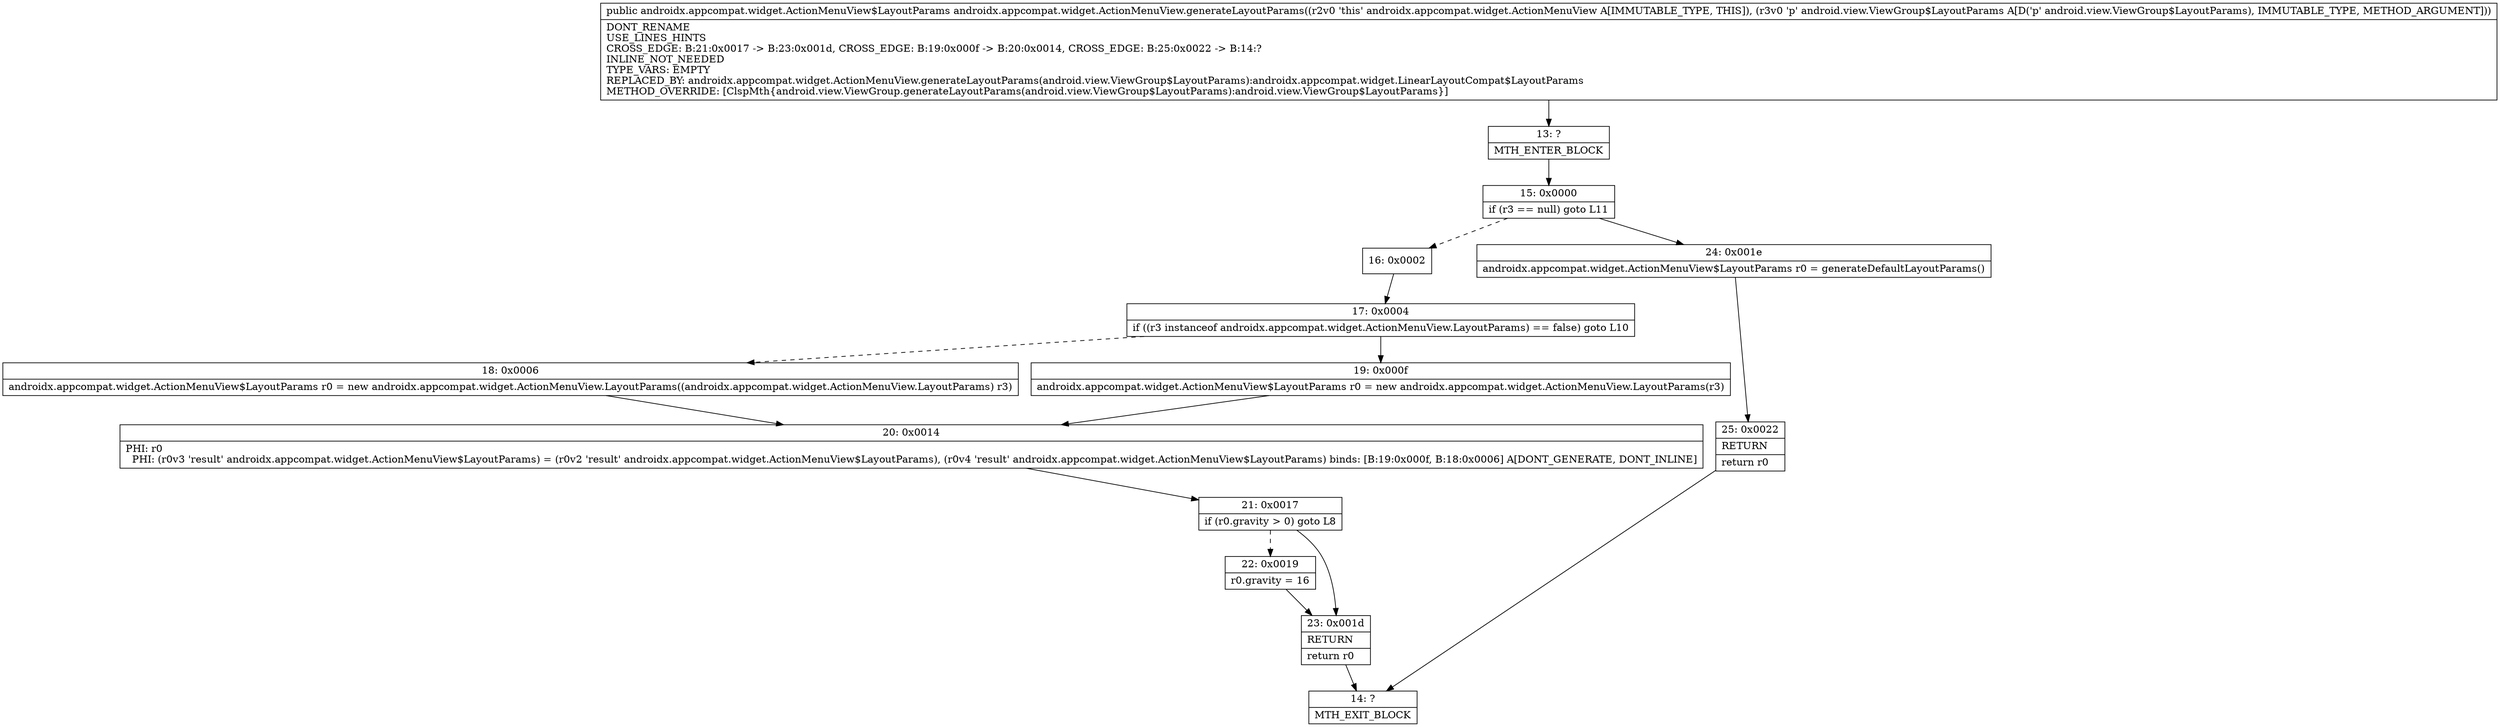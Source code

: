 digraph "CFG forandroidx.appcompat.widget.ActionMenuView.generateLayoutParams(Landroid\/view\/ViewGroup$LayoutParams;)Landroidx\/appcompat\/widget\/ActionMenuView$LayoutParams;" {
Node_13 [shape=record,label="{13\:\ ?|MTH_ENTER_BLOCK\l}"];
Node_15 [shape=record,label="{15\:\ 0x0000|if (r3 == null) goto L11\l}"];
Node_16 [shape=record,label="{16\:\ 0x0002}"];
Node_17 [shape=record,label="{17\:\ 0x0004|if ((r3 instanceof androidx.appcompat.widget.ActionMenuView.LayoutParams) == false) goto L10\l}"];
Node_18 [shape=record,label="{18\:\ 0x0006|androidx.appcompat.widget.ActionMenuView$LayoutParams r0 = new androidx.appcompat.widget.ActionMenuView.LayoutParams((androidx.appcompat.widget.ActionMenuView.LayoutParams) r3)\l}"];
Node_20 [shape=record,label="{20\:\ 0x0014|PHI: r0 \l  PHI: (r0v3 'result' androidx.appcompat.widget.ActionMenuView$LayoutParams) = (r0v2 'result' androidx.appcompat.widget.ActionMenuView$LayoutParams), (r0v4 'result' androidx.appcompat.widget.ActionMenuView$LayoutParams) binds: [B:19:0x000f, B:18:0x0006] A[DONT_GENERATE, DONT_INLINE]\l}"];
Node_21 [shape=record,label="{21\:\ 0x0017|if (r0.gravity \> 0) goto L8\l}"];
Node_22 [shape=record,label="{22\:\ 0x0019|r0.gravity = 16\l}"];
Node_23 [shape=record,label="{23\:\ 0x001d|RETURN\l|return r0\l}"];
Node_14 [shape=record,label="{14\:\ ?|MTH_EXIT_BLOCK\l}"];
Node_19 [shape=record,label="{19\:\ 0x000f|androidx.appcompat.widget.ActionMenuView$LayoutParams r0 = new androidx.appcompat.widget.ActionMenuView.LayoutParams(r3)\l}"];
Node_24 [shape=record,label="{24\:\ 0x001e|androidx.appcompat.widget.ActionMenuView$LayoutParams r0 = generateDefaultLayoutParams()\l}"];
Node_25 [shape=record,label="{25\:\ 0x0022|RETURN\l|return r0\l}"];
MethodNode[shape=record,label="{public androidx.appcompat.widget.ActionMenuView$LayoutParams androidx.appcompat.widget.ActionMenuView.generateLayoutParams((r2v0 'this' androidx.appcompat.widget.ActionMenuView A[IMMUTABLE_TYPE, THIS]), (r3v0 'p' android.view.ViewGroup$LayoutParams A[D('p' android.view.ViewGroup$LayoutParams), IMMUTABLE_TYPE, METHOD_ARGUMENT]))  | DONT_RENAME\lUSE_LINES_HINTS\lCROSS_EDGE: B:21:0x0017 \-\> B:23:0x001d, CROSS_EDGE: B:19:0x000f \-\> B:20:0x0014, CROSS_EDGE: B:25:0x0022 \-\> B:14:?\lINLINE_NOT_NEEDED\lTYPE_VARS: EMPTY\lREPLACED_BY: androidx.appcompat.widget.ActionMenuView.generateLayoutParams(android.view.ViewGroup$LayoutParams):androidx.appcompat.widget.LinearLayoutCompat$LayoutParams\lMETHOD_OVERRIDE: [ClspMth\{android.view.ViewGroup.generateLayoutParams(android.view.ViewGroup$LayoutParams):android.view.ViewGroup$LayoutParams\}]\l}"];
MethodNode -> Node_13;Node_13 -> Node_15;
Node_15 -> Node_16[style=dashed];
Node_15 -> Node_24;
Node_16 -> Node_17;
Node_17 -> Node_18[style=dashed];
Node_17 -> Node_19;
Node_18 -> Node_20;
Node_20 -> Node_21;
Node_21 -> Node_22[style=dashed];
Node_21 -> Node_23;
Node_22 -> Node_23;
Node_23 -> Node_14;
Node_19 -> Node_20;
Node_24 -> Node_25;
Node_25 -> Node_14;
}

